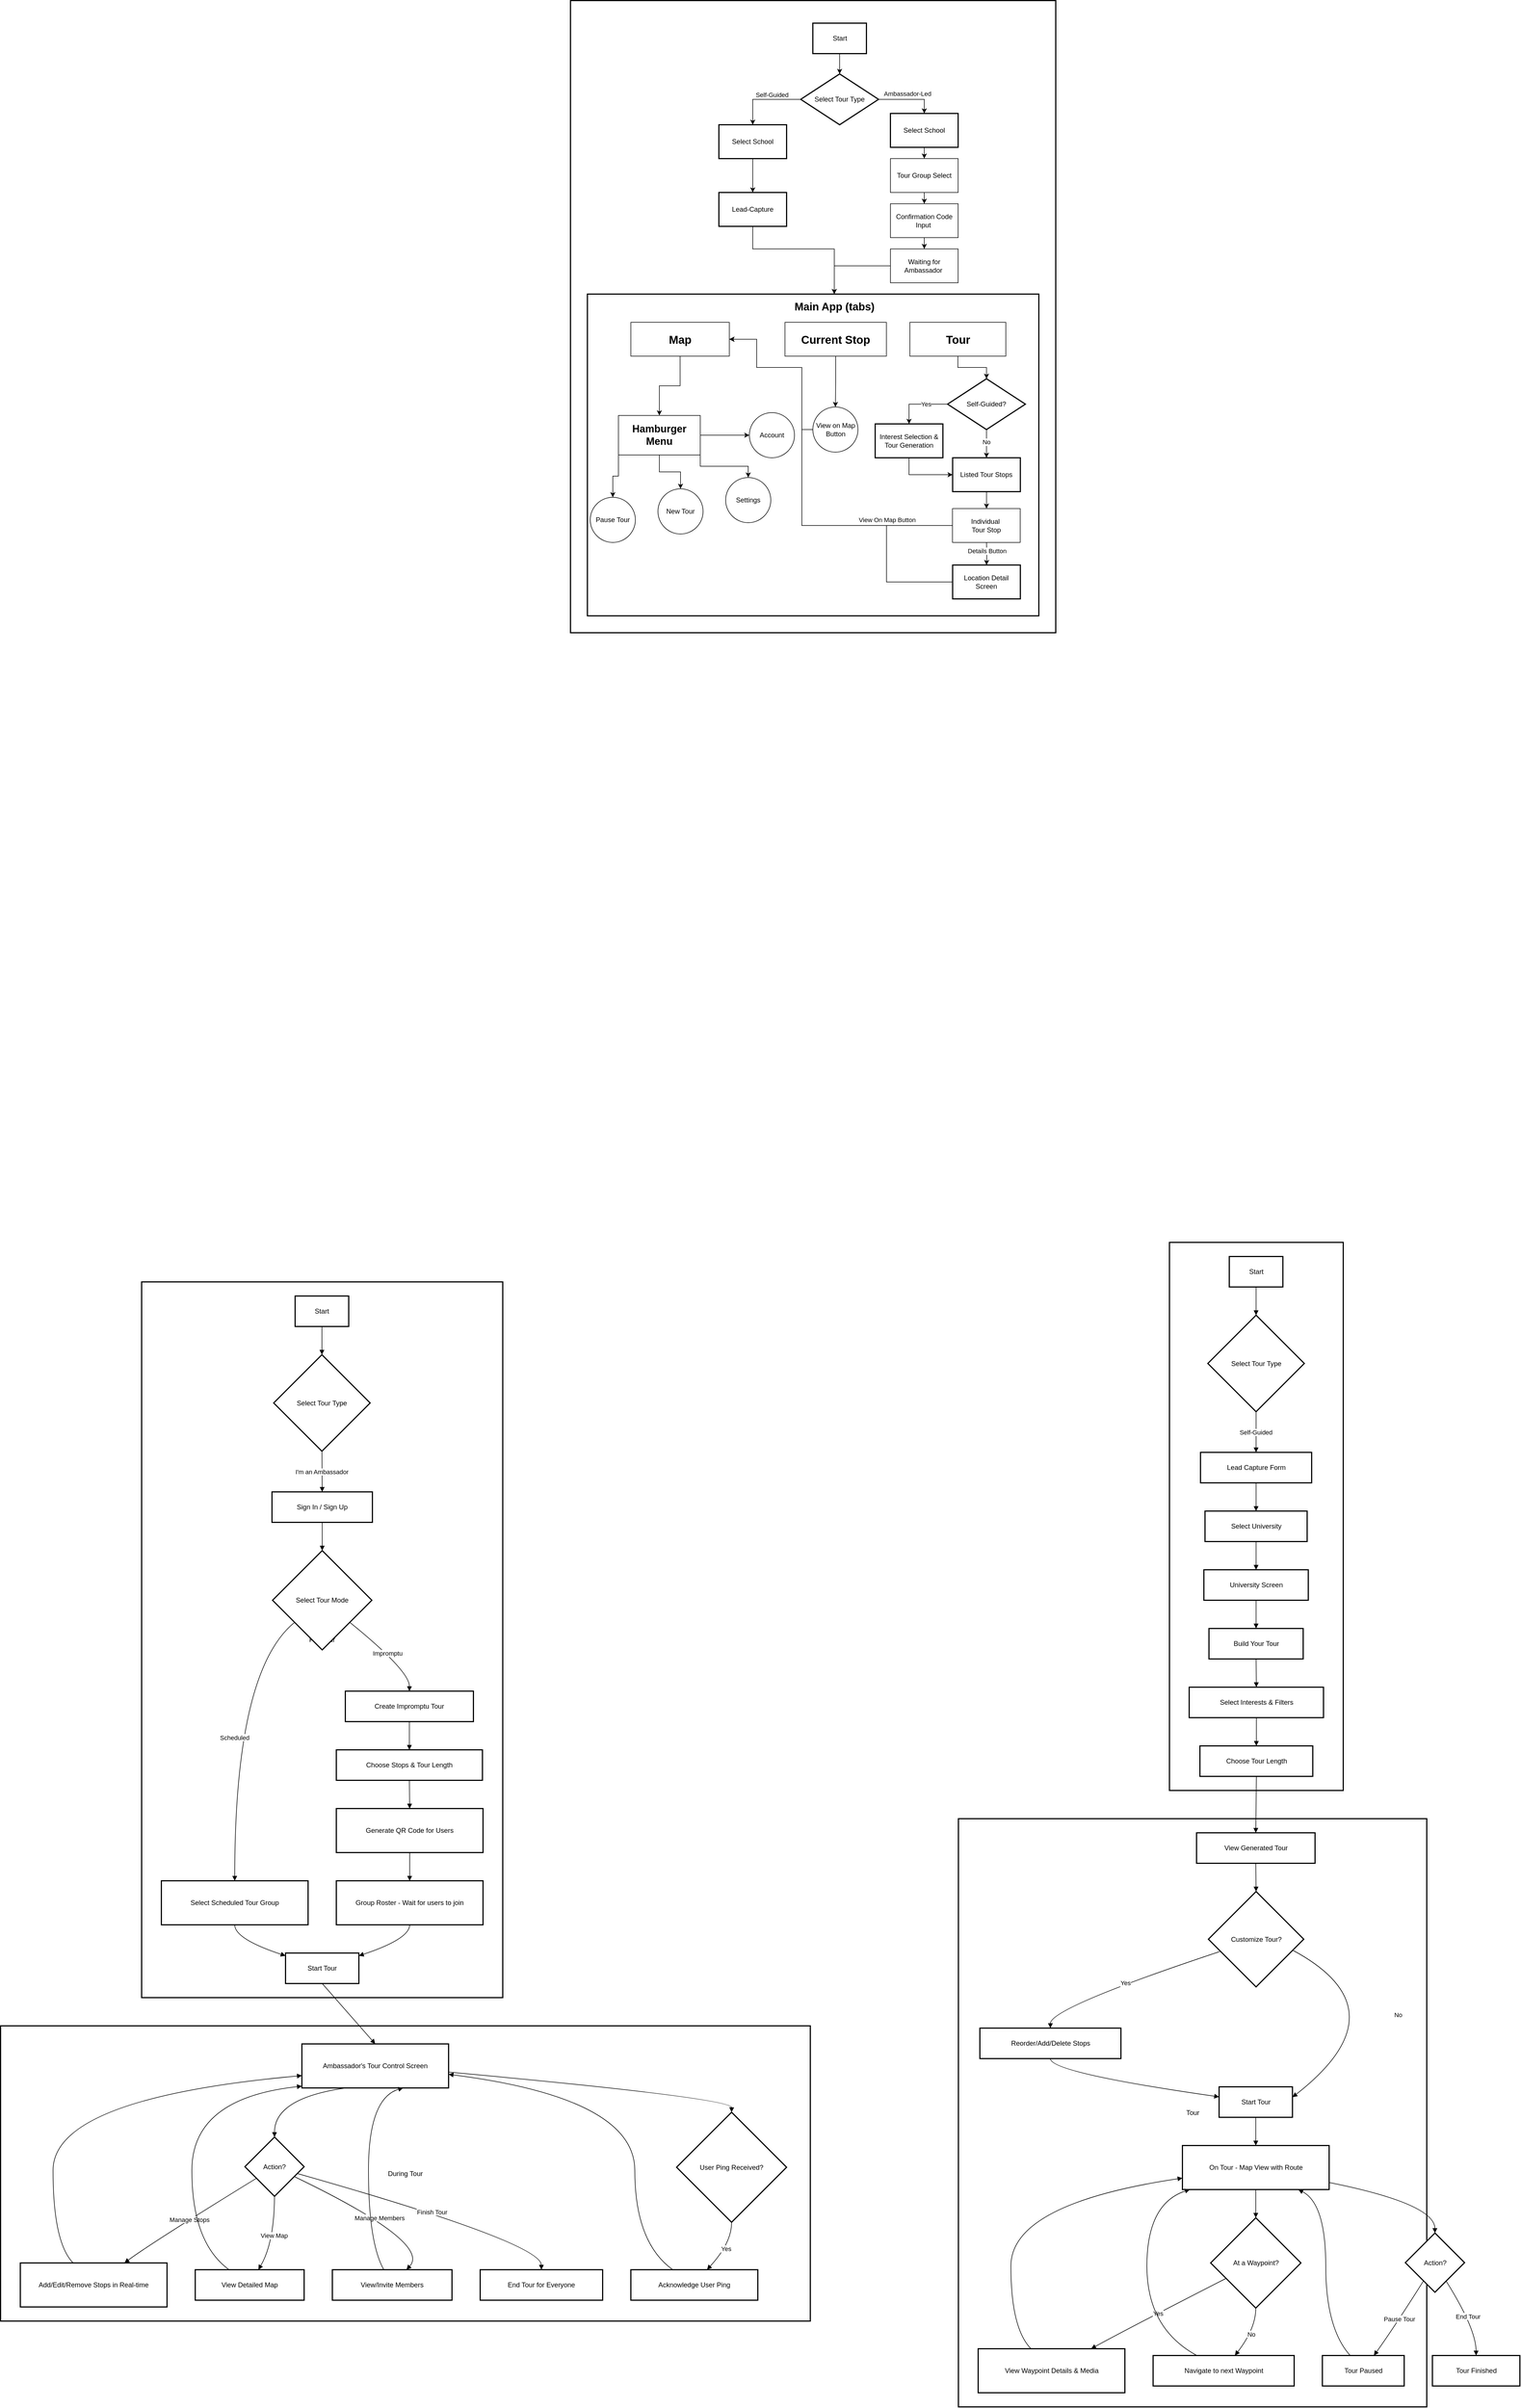 <mxfile version="28.1.2">
  <diagram name="Page-1" id="vpEQLEj9YnRDhis9yvVw">
    <mxGraphModel dx="3621" dy="958" grid="1" gridSize="10" guides="1" tooltips="1" connect="1" arrows="1" fold="1" page="1" pageScale="1" pageWidth="850" pageHeight="1100" math="0" shadow="0">
      <root>
        <mxCell id="0" />
        <mxCell id="1" parent="0" />
        <mxCell id="KLSkpIB5NiqMdhKE8LB_-2" value="Tour" style="whiteSpace=wrap;strokeWidth=2;" parent="1" vertex="1">
          <mxGeometry x="227.5" y="3261" width="830" height="1042" as="geometry" />
        </mxCell>
        <mxCell id="KLSkpIB5NiqMdhKE8LB_-3" value="Pre-Tour" style="whiteSpace=wrap;strokeWidth=2;" parent="1" vertex="1">
          <mxGeometry x="601.5" y="2240" width="308" height="971" as="geometry" />
        </mxCell>
        <mxCell id="KLSkpIB5NiqMdhKE8LB_-4" value="Start" style="whiteSpace=wrap;strokeWidth=2;" parent="1" vertex="1">
          <mxGeometry x="707.5" y="2265" width="95" height="54" as="geometry" />
        </mxCell>
        <mxCell id="KLSkpIB5NiqMdhKE8LB_-5" value="Select Tour Type" style="rhombus;strokeWidth=2;whiteSpace=wrap;" parent="1" vertex="1">
          <mxGeometry x="669.5" y="2369" width="171" height="171" as="geometry" />
        </mxCell>
        <mxCell id="KLSkpIB5NiqMdhKE8LB_-6" value="Lead Capture Form" style="whiteSpace=wrap;strokeWidth=2;" parent="1" vertex="1">
          <mxGeometry x="656.5" y="2612" width="197" height="54" as="geometry" />
        </mxCell>
        <mxCell id="KLSkpIB5NiqMdhKE8LB_-7" value="Select University" style="whiteSpace=wrap;strokeWidth=2;" parent="1" vertex="1">
          <mxGeometry x="664.5" y="2716" width="181" height="54" as="geometry" />
        </mxCell>
        <mxCell id="KLSkpIB5NiqMdhKE8LB_-8" value="University Screen" style="whiteSpace=wrap;strokeWidth=2;" parent="1" vertex="1">
          <mxGeometry x="662.5" y="2820" width="185" height="54" as="geometry" />
        </mxCell>
        <mxCell id="KLSkpIB5NiqMdhKE8LB_-9" value="Build Your Tour" style="whiteSpace=wrap;strokeWidth=2;" parent="1" vertex="1">
          <mxGeometry x="671.5" y="2924" width="167" height="54" as="geometry" />
        </mxCell>
        <mxCell id="KLSkpIB5NiqMdhKE8LB_-10" value="Select Interests &amp; Filters" style="whiteSpace=wrap;strokeWidth=2;" parent="1" vertex="1">
          <mxGeometry x="636.5" y="3028" width="238" height="54" as="geometry" />
        </mxCell>
        <mxCell id="KLSkpIB5NiqMdhKE8LB_-11" value="Choose Tour Length" style="whiteSpace=wrap;strokeWidth=2;" parent="1" vertex="1">
          <mxGeometry x="655.5" y="3132" width="200" height="54" as="geometry" />
        </mxCell>
        <mxCell id="KLSkpIB5NiqMdhKE8LB_-12" value="View Generated Tour" style="whiteSpace=wrap;strokeWidth=2;" parent="1" vertex="1">
          <mxGeometry x="649.5" y="3286" width="210" height="54" as="geometry" />
        </mxCell>
        <mxCell id="KLSkpIB5NiqMdhKE8LB_-13" value="Customize Tour?" style="rhombus;strokeWidth=2;whiteSpace=wrap;" parent="1" vertex="1">
          <mxGeometry x="670.5" y="3390" width="169" height="169" as="geometry" />
        </mxCell>
        <mxCell id="KLSkpIB5NiqMdhKE8LB_-14" value="Reorder/Add/Delete Stops" style="whiteSpace=wrap;strokeWidth=2;" parent="1" vertex="1">
          <mxGeometry x="265.5" y="3632" width="250" height="54" as="geometry" />
        </mxCell>
        <mxCell id="KLSkpIB5NiqMdhKE8LB_-15" value="Start Tour" style="whiteSpace=wrap;strokeWidth=2;" parent="1" vertex="1">
          <mxGeometry x="689.5" y="3736" width="130" height="54" as="geometry" />
        </mxCell>
        <mxCell id="KLSkpIB5NiqMdhKE8LB_-16" value="On Tour - Map View with Route" style="whiteSpace=wrap;strokeWidth=2;" parent="1" vertex="1">
          <mxGeometry x="624.5" y="3840" width="260" height="78" as="geometry" />
        </mxCell>
        <mxCell id="KLSkpIB5NiqMdhKE8LB_-17" value="At a Waypoint?" style="rhombus;strokeWidth=2;whiteSpace=wrap;" parent="1" vertex="1">
          <mxGeometry x="674.5" y="3968" width="160" height="160" as="geometry" />
        </mxCell>
        <mxCell id="KLSkpIB5NiqMdhKE8LB_-18" value="View Waypoint Details &amp; Media" style="whiteSpace=wrap;strokeWidth=2;" parent="1" vertex="1">
          <mxGeometry x="262.5" y="4200" width="260" height="78" as="geometry" />
        </mxCell>
        <mxCell id="KLSkpIB5NiqMdhKE8LB_-19" value="Navigate to next Waypoint" style="whiteSpace=wrap;strokeWidth=2;" parent="1" vertex="1">
          <mxGeometry x="572.5" y="4212" width="250" height="54" as="geometry" />
        </mxCell>
        <mxCell id="KLSkpIB5NiqMdhKE8LB_-20" value="Action?" style="rhombus;strokeWidth=2;whiteSpace=wrap;" parent="1" vertex="1">
          <mxGeometry x="1019.5" y="3995" width="105" height="105" as="geometry" />
        </mxCell>
        <mxCell id="KLSkpIB5NiqMdhKE8LB_-21" value="Tour Paused" style="whiteSpace=wrap;strokeWidth=2;" parent="1" vertex="1">
          <mxGeometry x="872.5" y="4212" width="145" height="54" as="geometry" />
        </mxCell>
        <mxCell id="KLSkpIB5NiqMdhKE8LB_-22" value="Tour Finished" style="whiteSpace=wrap;strokeWidth=2;" parent="1" vertex="1">
          <mxGeometry x="1067.5" y="4212" width="155" height="54" as="geometry" />
        </mxCell>
        <mxCell id="KLSkpIB5NiqMdhKE8LB_-23" value="" style="curved=1;startArrow=none;endArrow=block;exitX=0.5;exitY=1;entryX=0.5;entryY=0;rounded=0;" parent="1" source="KLSkpIB5NiqMdhKE8LB_-4" target="KLSkpIB5NiqMdhKE8LB_-5" edge="1">
          <mxGeometry relative="1" as="geometry">
            <Array as="points" />
          </mxGeometry>
        </mxCell>
        <mxCell id="KLSkpIB5NiqMdhKE8LB_-24" value="Self-Guided" style="curved=1;startArrow=none;endArrow=block;exitX=0.5;exitY=1;entryX=0.5;entryY=0.01;rounded=0;" parent="1" source="KLSkpIB5NiqMdhKE8LB_-5" target="KLSkpIB5NiqMdhKE8LB_-6" edge="1">
          <mxGeometry relative="1" as="geometry">
            <Array as="points" />
          </mxGeometry>
        </mxCell>
        <mxCell id="KLSkpIB5NiqMdhKE8LB_-25" value="" style="curved=1;startArrow=none;endArrow=block;exitX=0.5;exitY=1.01;entryX=0.5;entryY=0.01;rounded=0;" parent="1" source="KLSkpIB5NiqMdhKE8LB_-6" target="KLSkpIB5NiqMdhKE8LB_-7" edge="1">
          <mxGeometry relative="1" as="geometry">
            <Array as="points" />
          </mxGeometry>
        </mxCell>
        <mxCell id="KLSkpIB5NiqMdhKE8LB_-26" value="" style="curved=1;startArrow=none;endArrow=block;exitX=0.5;exitY=1.01;entryX=0.5;entryY=0.01;rounded=0;" parent="1" source="KLSkpIB5NiqMdhKE8LB_-7" target="KLSkpIB5NiqMdhKE8LB_-8" edge="1">
          <mxGeometry relative="1" as="geometry">
            <Array as="points" />
          </mxGeometry>
        </mxCell>
        <mxCell id="KLSkpIB5NiqMdhKE8LB_-27" value="" style="curved=1;startArrow=none;endArrow=block;exitX=0.5;exitY=1.01;entryX=0.5;entryY=0.01;rounded=0;" parent="1" source="KLSkpIB5NiqMdhKE8LB_-8" target="KLSkpIB5NiqMdhKE8LB_-9" edge="1">
          <mxGeometry relative="1" as="geometry">
            <Array as="points" />
          </mxGeometry>
        </mxCell>
        <mxCell id="KLSkpIB5NiqMdhKE8LB_-28" value="" style="curved=1;startArrow=none;endArrow=block;exitX=0.5;exitY=1.01;entryX=0.5;entryY=0.01;rounded=0;" parent="1" source="KLSkpIB5NiqMdhKE8LB_-9" target="KLSkpIB5NiqMdhKE8LB_-10" edge="1">
          <mxGeometry relative="1" as="geometry">
            <Array as="points" />
          </mxGeometry>
        </mxCell>
        <mxCell id="KLSkpIB5NiqMdhKE8LB_-29" value="" style="curved=1;startArrow=none;endArrow=block;exitX=0.5;exitY=1.01;entryX=0.5;entryY=0.01;rounded=0;" parent="1" source="KLSkpIB5NiqMdhKE8LB_-10" target="KLSkpIB5NiqMdhKE8LB_-11" edge="1">
          <mxGeometry relative="1" as="geometry">
            <Array as="points" />
          </mxGeometry>
        </mxCell>
        <mxCell id="KLSkpIB5NiqMdhKE8LB_-30" value="" style="curved=1;startArrow=none;endArrow=block;exitX=0.5;exitY=1.01;entryX=0.5;entryY=0.01;rounded=0;" parent="1" source="KLSkpIB5NiqMdhKE8LB_-11" target="KLSkpIB5NiqMdhKE8LB_-12" edge="1">
          <mxGeometry relative="1" as="geometry">
            <Array as="points" />
          </mxGeometry>
        </mxCell>
        <mxCell id="KLSkpIB5NiqMdhKE8LB_-31" value="" style="curved=1;startArrow=none;endArrow=block;exitX=0.5;exitY=1.01;entryX=0.5;entryY=0;rounded=0;" parent="1" source="KLSkpIB5NiqMdhKE8LB_-12" target="KLSkpIB5NiqMdhKE8LB_-13" edge="1">
          <mxGeometry relative="1" as="geometry">
            <Array as="points" />
          </mxGeometry>
        </mxCell>
        <mxCell id="KLSkpIB5NiqMdhKE8LB_-32" value="Yes" style="curved=1;startArrow=none;endArrow=block;exitX=0;exitY=0.67;entryX=0.5;entryY=0;rounded=0;" parent="1" source="KLSkpIB5NiqMdhKE8LB_-13" target="KLSkpIB5NiqMdhKE8LB_-14" edge="1">
          <mxGeometry relative="1" as="geometry">
            <Array as="points">
              <mxPoint x="390.5" y="3596" />
            </Array>
          </mxGeometry>
        </mxCell>
        <mxCell id="KLSkpIB5NiqMdhKE8LB_-33" value="No" style="curved=1;startArrow=none;endArrow=block;exitX=1;exitY=0.65;entryX=1;entryY=0.34;rounded=0;" parent="1" source="KLSkpIB5NiqMdhKE8LB_-13" target="KLSkpIB5NiqMdhKE8LB_-15" edge="1">
          <mxGeometry relative="1" as="geometry">
            <Array as="points">
              <mxPoint x="1017.5" y="3600" />
            </Array>
          </mxGeometry>
        </mxCell>
        <mxCell id="KLSkpIB5NiqMdhKE8LB_-34" value="" style="curved=1;startArrow=none;endArrow=block;exitX=0.5;exitY=1;entryX=0;entryY=0.33;rounded=0;" parent="1" source="KLSkpIB5NiqMdhKE8LB_-14" target="KLSkpIB5NiqMdhKE8LB_-15" edge="1">
          <mxGeometry relative="1" as="geometry">
            <Array as="points">
              <mxPoint x="390.5" y="3711" />
            </Array>
          </mxGeometry>
        </mxCell>
        <mxCell id="KLSkpIB5NiqMdhKE8LB_-35" value="" style="curved=1;startArrow=none;endArrow=block;exitX=0.5;exitY=1;entryX=0.5;entryY=0;rounded=0;" parent="1" source="KLSkpIB5NiqMdhKE8LB_-15" target="KLSkpIB5NiqMdhKE8LB_-16" edge="1">
          <mxGeometry relative="1" as="geometry">
            <Array as="points" />
          </mxGeometry>
        </mxCell>
        <mxCell id="KLSkpIB5NiqMdhKE8LB_-36" value="" style="curved=1;startArrow=none;endArrow=block;exitX=0.5;exitY=1;entryX=0.5;entryY=0;rounded=0;" parent="1" source="KLSkpIB5NiqMdhKE8LB_-16" target="KLSkpIB5NiqMdhKE8LB_-17" edge="1">
          <mxGeometry relative="1" as="geometry">
            <Array as="points" />
          </mxGeometry>
        </mxCell>
        <mxCell id="KLSkpIB5NiqMdhKE8LB_-37" value="Yes" style="curved=1;startArrow=none;endArrow=block;exitX=0;exitY=0.76;entryX=0.77;entryY=0;rounded=0;" parent="1" source="KLSkpIB5NiqMdhKE8LB_-17" target="KLSkpIB5NiqMdhKE8LB_-18" edge="1">
          <mxGeometry relative="1" as="geometry">
            <Array as="points">
              <mxPoint x="528.5" y="4164" />
            </Array>
          </mxGeometry>
        </mxCell>
        <mxCell id="KLSkpIB5NiqMdhKE8LB_-38" value="" style="curved=1;startArrow=none;endArrow=block;exitX=0.36;exitY=0;entryX=0;entryY=0.74;rounded=0;" parent="1" source="KLSkpIB5NiqMdhKE8LB_-18" target="KLSkpIB5NiqMdhKE8LB_-16" edge="1">
          <mxGeometry relative="1" as="geometry">
            <Array as="points">
              <mxPoint x="320.5" y="4164" />
              <mxPoint x="320.5" y="3943" />
            </Array>
          </mxGeometry>
        </mxCell>
        <mxCell id="KLSkpIB5NiqMdhKE8LB_-39" value="No" style="curved=1;startArrow=none;endArrow=block;exitX=0.5;exitY=1;entryX=0.58;entryY=0;rounded=0;" parent="1" source="KLSkpIB5NiqMdhKE8LB_-17" target="KLSkpIB5NiqMdhKE8LB_-19" edge="1">
          <mxGeometry relative="1" as="geometry">
            <Array as="points">
              <mxPoint x="754.5" y="4164" />
            </Array>
          </mxGeometry>
        </mxCell>
        <mxCell id="KLSkpIB5NiqMdhKE8LB_-40" value="" style="curved=1;startArrow=none;endArrow=block;exitX=0.31;exitY=0;entryX=0.05;entryY=1;rounded=0;" parent="1" source="KLSkpIB5NiqMdhKE8LB_-19" target="KLSkpIB5NiqMdhKE8LB_-16" edge="1">
          <mxGeometry relative="1" as="geometry">
            <Array as="points">
              <mxPoint x="561.5" y="4164" />
              <mxPoint x="561.5" y="3943" />
            </Array>
          </mxGeometry>
        </mxCell>
        <mxCell id="KLSkpIB5NiqMdhKE8LB_-41" value="" style="curved=1;startArrow=none;endArrow=block;exitX=1;exitY=0.84;entryX=0.5;entryY=0;rounded=0;" parent="1" source="KLSkpIB5NiqMdhKE8LB_-16" target="KLSkpIB5NiqMdhKE8LB_-20" edge="1">
          <mxGeometry relative="1" as="geometry">
            <Array as="points">
              <mxPoint x="1071.5" y="3943" />
            </Array>
          </mxGeometry>
        </mxCell>
        <mxCell id="KLSkpIB5NiqMdhKE8LB_-42" value="Pause Tour" style="curved=1;startArrow=none;endArrow=block;exitX=0.18;exitY=1.01;entryX=0.63;entryY=0;rounded=0;" parent="1" source="KLSkpIB5NiqMdhKE8LB_-20" target="KLSkpIB5NiqMdhKE8LB_-21" edge="1">
          <mxGeometry relative="1" as="geometry">
            <Array as="points">
              <mxPoint x="998.5" y="4164" />
            </Array>
          </mxGeometry>
        </mxCell>
        <mxCell id="KLSkpIB5NiqMdhKE8LB_-43" value="" style="curved=1;startArrow=none;endArrow=block;exitX=0.34;exitY=0;entryX=0.79;entryY=1;rounded=0;" parent="1" source="KLSkpIB5NiqMdhKE8LB_-21" target="KLSkpIB5NiqMdhKE8LB_-16" edge="1">
          <mxGeometry relative="1" as="geometry">
            <Array as="points">
              <mxPoint x="878.5" y="4164" />
              <mxPoint x="878.5" y="3943" />
            </Array>
          </mxGeometry>
        </mxCell>
        <mxCell id="KLSkpIB5NiqMdhKE8LB_-44" value="End Tour" style="curved=1;startArrow=none;endArrow=block;exitX=0.81;exitY=1.01;entryX=0.5;entryY=0;rounded=0;" parent="1" source="KLSkpIB5NiqMdhKE8LB_-20" target="KLSkpIB5NiqMdhKE8LB_-22" edge="1">
          <mxGeometry relative="1" as="geometry">
            <Array as="points">
              <mxPoint x="1144.5" y="4164" />
            </Array>
          </mxGeometry>
        </mxCell>
        <mxCell id="KLSkpIB5NiqMdhKE8LB_-48" value="" style="whiteSpace=wrap;strokeWidth=2;movable=0;resizable=0;rotatable=0;deletable=0;editable=0;locked=1;connectable=0;" parent="1" vertex="1">
          <mxGeometry x="-460" y="40" width="860" height="1120" as="geometry" />
        </mxCell>
        <mxCell id="KLSkpIB5NiqMdhKE8LB_-55" value="" style="edgeStyle=orthogonalEdgeStyle;rounded=0;orthogonalLoop=1;jettySize=auto;html=1;entryX=0.5;entryY=0;entryDx=0;entryDy=0;exitX=1;exitY=0.5;exitDx=0;exitDy=0;" parent="1" source="KLSkpIB5NiqMdhKE8LB_-47" target="A9Cf3uyu7j9KXaWJXi1I-14" edge="1">
          <mxGeometry relative="1" as="geometry">
            <mxPoint x="240" y="320" as="targetPoint" />
            <Array as="points">
              <mxPoint x="167" y="215" />
            </Array>
          </mxGeometry>
        </mxCell>
        <mxCell id="KLSkpIB5NiqMdhKE8LB_-56" value="Ambassador-Led" style="edgeLabel;html=1;align=center;verticalAlign=middle;resizable=0;points=[];" parent="KLSkpIB5NiqMdhKE8LB_-55" vertex="1" connectable="0">
          <mxGeometry x="-0.42" y="-2" relative="1" as="geometry">
            <mxPoint x="20" y="-12" as="offset" />
          </mxGeometry>
        </mxCell>
        <mxCell id="KLSkpIB5NiqMdhKE8LB_-58" value="During Tour" style="whiteSpace=wrap;strokeWidth=2;" parent="1" vertex="1">
          <mxGeometry x="-1470" y="3628" width="1435" height="523" as="geometry" />
        </mxCell>
        <mxCell id="KLSkpIB5NiqMdhKE8LB_-59" value="Pre-Tour" style="whiteSpace=wrap;strokeWidth=2;" parent="1" vertex="1">
          <mxGeometry x="-1220" y="2310" width="640" height="1268" as="geometry" />
        </mxCell>
        <mxCell id="KLSkpIB5NiqMdhKE8LB_-60" value="Start" style="whiteSpace=wrap;strokeWidth=2;" parent="1" vertex="1">
          <mxGeometry x="-948" y="2335" width="95" height="54" as="geometry" />
        </mxCell>
        <mxCell id="KLSkpIB5NiqMdhKE8LB_-61" value="Select Tour Type" style="rhombus;strokeWidth=2;whiteSpace=wrap;" parent="1" vertex="1">
          <mxGeometry x="-986" y="2439" width="171" height="171" as="geometry" />
        </mxCell>
        <mxCell id="KLSkpIB5NiqMdhKE8LB_-62" value="Sign In / Sign Up" style="whiteSpace=wrap;strokeWidth=2;" parent="1" vertex="1">
          <mxGeometry x="-989" y="2682" width="178" height="54" as="geometry" />
        </mxCell>
        <mxCell id="KLSkpIB5NiqMdhKE8LB_-63" value="Select Tour Mode" style="rhombus;strokeWidth=2;whiteSpace=wrap;" parent="1" vertex="1">
          <mxGeometry x="-988" y="2786" width="176" height="176" as="geometry" />
        </mxCell>
        <mxCell id="KLSkpIB5NiqMdhKE8LB_-64" value="Select Scheduled Tour Group" style="whiteSpace=wrap;strokeWidth=2;" parent="1" vertex="1">
          <mxGeometry x="-1185" y="3371" width="260" height="78" as="geometry" />
        </mxCell>
        <mxCell id="KLSkpIB5NiqMdhKE8LB_-65" value="Create Impromptu Tour" style="whiteSpace=wrap;strokeWidth=2;" parent="1" vertex="1">
          <mxGeometry x="-859" y="3035" width="227" height="54" as="geometry" />
        </mxCell>
        <mxCell id="KLSkpIB5NiqMdhKE8LB_-66" value="Choose Stops &amp; Tour Length" style="whiteSpace=wrap;strokeWidth=2;" parent="1" vertex="1">
          <mxGeometry x="-875" y="3139" width="259" height="54" as="geometry" />
        </mxCell>
        <mxCell id="KLSkpIB5NiqMdhKE8LB_-67" value="Generate QR Code for Users" style="whiteSpace=wrap;strokeWidth=2;" parent="1" vertex="1">
          <mxGeometry x="-875" y="3243" width="260" height="78" as="geometry" />
        </mxCell>
        <mxCell id="KLSkpIB5NiqMdhKE8LB_-68" value="Group Roster - Wait for users to join" style="whiteSpace=wrap;strokeWidth=2;" parent="1" vertex="1">
          <mxGeometry x="-875" y="3371" width="260" height="78" as="geometry" />
        </mxCell>
        <mxCell id="KLSkpIB5NiqMdhKE8LB_-69" value="Start Tour" style="whiteSpace=wrap;strokeWidth=2;" parent="1" vertex="1">
          <mxGeometry x="-965" y="3499" width="130" height="54" as="geometry" />
        </mxCell>
        <mxCell id="KLSkpIB5NiqMdhKE8LB_-70" value="Ambassador&#39;s Tour Control Screen" style="whiteSpace=wrap;strokeWidth=2;" parent="1" vertex="1">
          <mxGeometry x="-936" y="3660" width="260" height="78" as="geometry" />
        </mxCell>
        <mxCell id="KLSkpIB5NiqMdhKE8LB_-71" value="Action?" style="rhombus;strokeWidth=2;whiteSpace=wrap;" parent="1" vertex="1">
          <mxGeometry x="-1037" y="3825" width="105" height="105" as="geometry" />
        </mxCell>
        <mxCell id="KLSkpIB5NiqMdhKE8LB_-72" value="Add/Edit/Remove Stops in Real-time" style="whiteSpace=wrap;strokeWidth=2;" parent="1" vertex="1">
          <mxGeometry x="-1435" y="4048" width="260" height="78" as="geometry" />
        </mxCell>
        <mxCell id="KLSkpIB5NiqMdhKE8LB_-73" value="View Detailed Map" style="whiteSpace=wrap;strokeWidth=2;" parent="1" vertex="1">
          <mxGeometry x="-1125" y="4060" width="193" height="54" as="geometry" />
        </mxCell>
        <mxCell id="KLSkpIB5NiqMdhKE8LB_-74" value="View/Invite Members" style="whiteSpace=wrap;strokeWidth=2;" parent="1" vertex="1">
          <mxGeometry x="-882" y="4060" width="212" height="54" as="geometry" />
        </mxCell>
        <mxCell id="KLSkpIB5NiqMdhKE8LB_-75" value="End Tour for Everyone" style="whiteSpace=wrap;strokeWidth=2;" parent="1" vertex="1">
          <mxGeometry x="-620" y="4060" width="217" height="54" as="geometry" />
        </mxCell>
        <mxCell id="KLSkpIB5NiqMdhKE8LB_-76" value="User Ping Received?" style="rhombus;strokeWidth=2;whiteSpace=wrap;" parent="1" vertex="1">
          <mxGeometry x="-272" y="3781" width="195" height="195" as="geometry" />
        </mxCell>
        <mxCell id="KLSkpIB5NiqMdhKE8LB_-77" value="Acknowledge User Ping" style="whiteSpace=wrap;strokeWidth=2;" parent="1" vertex="1">
          <mxGeometry x="-353" y="4060" width="225" height="54" as="geometry" />
        </mxCell>
        <mxCell id="KLSkpIB5NiqMdhKE8LB_-78" value="" style="curved=1;startArrow=none;endArrow=block;exitX=0.5;exitY=1;entryX=0.5;entryY=0;rounded=0;" parent="1" source="KLSkpIB5NiqMdhKE8LB_-60" target="KLSkpIB5NiqMdhKE8LB_-61" edge="1">
          <mxGeometry relative="1" as="geometry">
            <Array as="points" />
          </mxGeometry>
        </mxCell>
        <mxCell id="KLSkpIB5NiqMdhKE8LB_-79" value="I&#39;m an Ambassador" style="curved=1;startArrow=none;endArrow=block;exitX=0.5;exitY=1;entryX=0.5;entryY=0.01;rounded=0;" parent="1" source="KLSkpIB5NiqMdhKE8LB_-61" target="KLSkpIB5NiqMdhKE8LB_-62" edge="1">
          <mxGeometry relative="1" as="geometry">
            <Array as="points" />
          </mxGeometry>
        </mxCell>
        <mxCell id="KLSkpIB5NiqMdhKE8LB_-80" value="" style="curved=1;startArrow=none;endArrow=block;exitX=0.5;exitY=1.01;entryX=0.5;entryY=0;rounded=0;" parent="1" source="KLSkpIB5NiqMdhKE8LB_-62" target="KLSkpIB5NiqMdhKE8LB_-63" edge="1">
          <mxGeometry relative="1" as="geometry">
            <Array as="points" />
          </mxGeometry>
        </mxCell>
        <mxCell id="KLSkpIB5NiqMdhKE8LB_-81" value="Scheduled" style="curved=1;startArrow=none;endArrow=block;exitX=0;exitY=0.9;entryX=0.5;entryY=0;rounded=0;" parent="1" source="KLSkpIB5NiqMdhKE8LB_-63" target="KLSkpIB5NiqMdhKE8LB_-64" edge="1">
          <mxGeometry relative="1" as="geometry">
            <Array as="points">
              <mxPoint x="-1055" y="2999" />
            </Array>
          </mxGeometry>
        </mxCell>
        <mxCell id="KLSkpIB5NiqMdhKE8LB_-82" value="Impromptu" style="curved=1;startArrow=none;endArrow=block;exitX=1;exitY=0.9;entryX=0.5;entryY=0;rounded=0;" parent="1" source="KLSkpIB5NiqMdhKE8LB_-63" target="KLSkpIB5NiqMdhKE8LB_-65" edge="1">
          <mxGeometry relative="1" as="geometry">
            <Array as="points">
              <mxPoint x="-745" y="2999" />
            </Array>
          </mxGeometry>
        </mxCell>
        <mxCell id="KLSkpIB5NiqMdhKE8LB_-83" value="" style="curved=1;startArrow=none;endArrow=block;exitX=0.5;exitY=1;entryX=0.5;entryY=0;rounded=0;" parent="1" source="KLSkpIB5NiqMdhKE8LB_-65" target="KLSkpIB5NiqMdhKE8LB_-66" edge="1">
          <mxGeometry relative="1" as="geometry">
            <Array as="points" />
          </mxGeometry>
        </mxCell>
        <mxCell id="KLSkpIB5NiqMdhKE8LB_-84" value="" style="curved=1;startArrow=none;endArrow=block;exitX=0.5;exitY=1;entryX=0.5;entryY=0;rounded=0;" parent="1" source="KLSkpIB5NiqMdhKE8LB_-66" target="KLSkpIB5NiqMdhKE8LB_-67" edge="1">
          <mxGeometry relative="1" as="geometry">
            <Array as="points" />
          </mxGeometry>
        </mxCell>
        <mxCell id="KLSkpIB5NiqMdhKE8LB_-85" value="" style="curved=1;startArrow=none;endArrow=block;exitX=0.5;exitY=1;entryX=0.5;entryY=0;rounded=0;" parent="1" source="KLSkpIB5NiqMdhKE8LB_-67" target="KLSkpIB5NiqMdhKE8LB_-68" edge="1">
          <mxGeometry relative="1" as="geometry">
            <Array as="points" />
          </mxGeometry>
        </mxCell>
        <mxCell id="KLSkpIB5NiqMdhKE8LB_-86" value="" style="curved=1;startArrow=none;endArrow=block;exitX=0.5;exitY=1;entryX=1;entryY=0.09;rounded=0;" parent="1" source="KLSkpIB5NiqMdhKE8LB_-68" target="KLSkpIB5NiqMdhKE8LB_-69" edge="1">
          <mxGeometry relative="1" as="geometry">
            <Array as="points">
              <mxPoint x="-745" y="3474" />
            </Array>
          </mxGeometry>
        </mxCell>
        <mxCell id="KLSkpIB5NiqMdhKE8LB_-87" value="" style="curved=1;startArrow=none;endArrow=block;exitX=0.5;exitY=1;entryX=0;entryY=0.09;rounded=0;" parent="1" source="KLSkpIB5NiqMdhKE8LB_-64" target="KLSkpIB5NiqMdhKE8LB_-69" edge="1">
          <mxGeometry relative="1" as="geometry">
            <Array as="points">
              <mxPoint x="-1055" y="3474" />
            </Array>
          </mxGeometry>
        </mxCell>
        <mxCell id="KLSkpIB5NiqMdhKE8LB_-88" value="" style="curved=1;startArrow=none;endArrow=block;exitX=0.5;exitY=1;entryX=0.5;entryY=0;rounded=0;" parent="1" source="KLSkpIB5NiqMdhKE8LB_-69" target="KLSkpIB5NiqMdhKE8LB_-70" edge="1">
          <mxGeometry relative="1" as="geometry">
            <Array as="points" />
          </mxGeometry>
        </mxCell>
        <mxCell id="KLSkpIB5NiqMdhKE8LB_-89" value="" style="curved=1;startArrow=none;endArrow=block;exitX=0.3;exitY=1;entryX=0.5;entryY=0;rounded=0;" parent="1" source="KLSkpIB5NiqMdhKE8LB_-70" target="KLSkpIB5NiqMdhKE8LB_-71" edge="1">
          <mxGeometry relative="1" as="geometry">
            <Array as="points">
              <mxPoint x="-985" y="3756" />
            </Array>
          </mxGeometry>
        </mxCell>
        <mxCell id="KLSkpIB5NiqMdhKE8LB_-90" value="Manage Stops" style="curved=1;startArrow=none;endArrow=block;exitX=0;exitY=0.82;entryX=0.71;entryY=0;rounded=0;" parent="1" source="KLSkpIB5NiqMdhKE8LB_-71" target="KLSkpIB5NiqMdhKE8LB_-72" edge="1">
          <mxGeometry relative="1" as="geometry">
            <Array as="points">
              <mxPoint x="-1202" y="4012" />
            </Array>
          </mxGeometry>
        </mxCell>
        <mxCell id="KLSkpIB5NiqMdhKE8LB_-91" value="" style="curved=1;startArrow=none;endArrow=block;exitX=0.36;exitY=0;entryX=0;entryY=0.72;rounded=0;" parent="1" source="KLSkpIB5NiqMdhKE8LB_-72" target="KLSkpIB5NiqMdhKE8LB_-70" edge="1">
          <mxGeometry relative="1" as="geometry">
            <Array as="points">
              <mxPoint x="-1377" y="4012" />
              <mxPoint x="-1377" y="3756" />
            </Array>
          </mxGeometry>
        </mxCell>
        <mxCell id="KLSkpIB5NiqMdhKE8LB_-92" value="View Map" style="curved=1;startArrow=none;endArrow=block;exitX=0.5;exitY=1.01;entryX=0.58;entryY=0;rounded=0;" parent="1" source="KLSkpIB5NiqMdhKE8LB_-71" target="KLSkpIB5NiqMdhKE8LB_-73" edge="1">
          <mxGeometry relative="1" as="geometry">
            <Array as="points">
              <mxPoint x="-985" y="4012" />
            </Array>
          </mxGeometry>
        </mxCell>
        <mxCell id="KLSkpIB5NiqMdhKE8LB_-93" value="" style="curved=1;startArrow=none;endArrow=block;exitX=0.31;exitY=0;entryX=0;entryY=0.96;rounded=0;" parent="1" source="KLSkpIB5NiqMdhKE8LB_-73" target="KLSkpIB5NiqMdhKE8LB_-70" edge="1">
          <mxGeometry relative="1" as="geometry">
            <Array as="points">
              <mxPoint x="-1131" y="4012" />
              <mxPoint x="-1131" y="3756" />
            </Array>
          </mxGeometry>
        </mxCell>
        <mxCell id="KLSkpIB5NiqMdhKE8LB_-94" value="Manage Members" style="curved=1;startArrow=none;endArrow=block;exitX=1;exitY=0.75;entryX=0.62;entryY=0;rounded=0;" parent="1" source="KLSkpIB5NiqMdhKE8LB_-71" target="KLSkpIB5NiqMdhKE8LB_-74" edge="1">
          <mxGeometry relative="1" as="geometry">
            <Array as="points">
              <mxPoint x="-706" y="4012" />
            </Array>
          </mxGeometry>
        </mxCell>
        <mxCell id="KLSkpIB5NiqMdhKE8LB_-95" value="" style="curved=1;startArrow=none;endArrow=block;exitX=0.43;exitY=0;entryX=0.69;entryY=1;rounded=0;" parent="1" source="KLSkpIB5NiqMdhKE8LB_-74" target="KLSkpIB5NiqMdhKE8LB_-70" edge="1">
          <mxGeometry relative="1" as="geometry">
            <Array as="points">
              <mxPoint x="-818" y="4012" />
              <mxPoint x="-818" y="3756" />
            </Array>
          </mxGeometry>
        </mxCell>
        <mxCell id="KLSkpIB5NiqMdhKE8LB_-96" value="Finish Tour" style="curved=1;startArrow=none;endArrow=block;exitX=1;exitY=0.65;entryX=0.5;entryY=0;rounded=0;" parent="1" source="KLSkpIB5NiqMdhKE8LB_-71" target="KLSkpIB5NiqMdhKE8LB_-75" edge="1">
          <mxGeometry relative="1" as="geometry">
            <Array as="points">
              <mxPoint x="-512" y="4012" />
            </Array>
          </mxGeometry>
        </mxCell>
        <mxCell id="KLSkpIB5NiqMdhKE8LB_-97" value="" style="curved=1;startArrow=none;endArrow=block;exitX=1;exitY=0.64;entryX=0.5;entryY=0;rounded=0;" parent="1" source="KLSkpIB5NiqMdhKE8LB_-70" target="KLSkpIB5NiqMdhKE8LB_-76" edge="1">
          <mxGeometry relative="1" as="geometry">
            <Array as="points">
              <mxPoint x="-174" y="3756" />
            </Array>
          </mxGeometry>
        </mxCell>
        <mxCell id="KLSkpIB5NiqMdhKE8LB_-98" value="Yes" style="curved=1;startArrow=none;endArrow=block;exitX=0.5;exitY=1;entryX=0.6;entryY=0;rounded=0;" parent="1" source="KLSkpIB5NiqMdhKE8LB_-76" target="KLSkpIB5NiqMdhKE8LB_-77" edge="1">
          <mxGeometry relative="1" as="geometry">
            <Array as="points">
              <mxPoint x="-174" y="4012" />
            </Array>
          </mxGeometry>
        </mxCell>
        <mxCell id="A9Cf3uyu7j9KXaWJXi1I-3" value="" style="whiteSpace=wrap;strokeWidth=2;fillColor=light-dark(#FFFFFF,#171717);movable=0;resizable=0;rotatable=0;deletable=0;editable=0;locked=1;connectable=0;" parent="1" vertex="1">
          <mxGeometry x="-430" y="560" width="800" height="570" as="geometry" />
        </mxCell>
        <mxCell id="KLSkpIB5NiqMdhKE8LB_-99" value="" style="curved=1;startArrow=none;endArrow=block;exitX=0.33;exitY=0;entryX=1;entryY=0.69;rounded=0;" parent="1" source="KLSkpIB5NiqMdhKE8LB_-77" target="KLSkpIB5NiqMdhKE8LB_-70" edge="1">
          <mxGeometry relative="1" as="geometry">
            <Array as="points">
              <mxPoint x="-346" y="4012" />
              <mxPoint x="-346" y="3756" />
            </Array>
          </mxGeometry>
        </mxCell>
        <mxCell id="KLSkpIB5NiqMdhKE8LB_-57" value="" style="edgeStyle=orthogonalEdgeStyle;rounded=0;orthogonalLoop=1;jettySize=auto;html=1;" parent="1" source="KLSkpIB5NiqMdhKE8LB_-45" target="KLSkpIB5NiqMdhKE8LB_-47" edge="1">
          <mxGeometry relative="1" as="geometry" />
        </mxCell>
        <mxCell id="KLSkpIB5NiqMdhKE8LB_-45" value="Start" style="whiteSpace=wrap;strokeWidth=2;" parent="1" vertex="1">
          <mxGeometry x="-30.5" y="80" width="95" height="54" as="geometry" />
        </mxCell>
        <mxCell id="A9Cf3uyu7j9KXaWJXi1I-15" value="" style="edgeStyle=orthogonalEdgeStyle;rounded=0;orthogonalLoop=1;jettySize=auto;html=1;entryX=0.5;entryY=0;entryDx=0;entryDy=0;" parent="1" source="KLSkpIB5NiqMdhKE8LB_-47" target="mhDB4q40Fx6WrrW-A1JP-1" edge="1">
          <mxGeometry relative="1" as="geometry" />
        </mxCell>
        <mxCell id="A9Cf3uyu7j9KXaWJXi1I-17" value="Self-Guided" style="edgeLabel;html=1;align=center;verticalAlign=middle;resizable=0;points=[];" parent="A9Cf3uyu7j9KXaWJXi1I-15" vertex="1" connectable="0">
          <mxGeometry x="-0.208" y="-1" relative="1" as="geometry">
            <mxPoint y="-7" as="offset" />
          </mxGeometry>
        </mxCell>
        <mxCell id="KLSkpIB5NiqMdhKE8LB_-47" value="Select Tour Type" style="rhombus;strokeWidth=2;whiteSpace=wrap;" parent="1" vertex="1">
          <mxGeometry x="-52" y="170" width="138" height="90" as="geometry" />
        </mxCell>
        <mxCell id="mhDB4q40Fx6WrrW-A1JP-5" value="" style="edgeStyle=orthogonalEdgeStyle;rounded=0;orthogonalLoop=1;jettySize=auto;html=1;" parent="1" source="mhDB4q40Fx6WrrW-A1JP-1" target="mhDB4q40Fx6WrrW-A1JP-4" edge="1">
          <mxGeometry relative="1" as="geometry" />
        </mxCell>
        <mxCell id="mhDB4q40Fx6WrrW-A1JP-1" value="Select School" style="whiteSpace=wrap;html=1;strokeWidth=2;" parent="1" vertex="1">
          <mxGeometry x="-197" y="260" width="120" height="60" as="geometry" />
        </mxCell>
        <mxCell id="9pL7hbLncDDOBfVm05tW-4" style="edgeStyle=orthogonalEdgeStyle;rounded=0;orthogonalLoop=1;jettySize=auto;html=1;exitX=0.5;exitY=1;exitDx=0;exitDy=0;entryX=0.5;entryY=0;entryDx=0;entryDy=0;" edge="1" parent="1" source="mhDB4q40Fx6WrrW-A1JP-4" target="A9Cf3uyu7j9KXaWJXi1I-4">
          <mxGeometry relative="1" as="geometry">
            <mxPoint x="10" y="550" as="targetPoint" />
            <Array as="points">
              <mxPoint x="-137" y="480" />
              <mxPoint x="8" y="480" />
            </Array>
          </mxGeometry>
        </mxCell>
        <mxCell id="mhDB4q40Fx6WrrW-A1JP-4" value="Lead-Capture" style="whiteSpace=wrap;html=1;strokeWidth=2;" parent="1" vertex="1">
          <mxGeometry x="-197" y="380" width="120" height="60" as="geometry" />
        </mxCell>
        <mxCell id="A9Cf3uyu7j9KXaWJXi1I-4" value="Main App (tabs)" style="text;html=1;align=center;verticalAlign=middle;whiteSpace=wrap;rounded=0;fontSize=19;fontStyle=1" parent="1" vertex="1">
          <mxGeometry x="-91.5" y="560" width="198" height="46" as="geometry" />
        </mxCell>
        <mxCell id="A9Cf3uyu7j9KXaWJXi1I-9" value="" style="edgeStyle=orthogonalEdgeStyle;rounded=0;orthogonalLoop=1;jettySize=auto;html=1;" parent="1" source="A9Cf3uyu7j9KXaWJXi1I-6" target="A9Cf3uyu7j9KXaWJXi1I-8" edge="1">
          <mxGeometry relative="1" as="geometry" />
        </mxCell>
        <mxCell id="A9Cf3uyu7j9KXaWJXi1I-6" value="Tour Group Select" style="rounded=0;whiteSpace=wrap;html=1;" parent="1" vertex="1">
          <mxGeometry x="107" y="320" width="120" height="60" as="geometry" />
        </mxCell>
        <mxCell id="A9Cf3uyu7j9KXaWJXi1I-13" value="" style="edgeStyle=orthogonalEdgeStyle;rounded=0;orthogonalLoop=1;jettySize=auto;html=1;" parent="1" source="A9Cf3uyu7j9KXaWJXi1I-8" target="A9Cf3uyu7j9KXaWJXi1I-12" edge="1">
          <mxGeometry relative="1" as="geometry" />
        </mxCell>
        <mxCell id="A9Cf3uyu7j9KXaWJXi1I-8" value="Confirmation Code Input&amp;nbsp;" style="whiteSpace=wrap;html=1;rounded=0;" parent="1" vertex="1">
          <mxGeometry x="107" y="400" width="120" height="60" as="geometry" />
        </mxCell>
        <mxCell id="9pL7hbLncDDOBfVm05tW-3" style="edgeStyle=orthogonalEdgeStyle;rounded=0;orthogonalLoop=1;jettySize=auto;html=1;exitX=0;exitY=0.5;exitDx=0;exitDy=0;entryX=0.5;entryY=0;entryDx=0;entryDy=0;" edge="1" parent="1" source="A9Cf3uyu7j9KXaWJXi1I-12" target="A9Cf3uyu7j9KXaWJXi1I-4">
          <mxGeometry relative="1" as="geometry">
            <mxPoint x="10" y="550" as="targetPoint" />
          </mxGeometry>
        </mxCell>
        <mxCell id="A9Cf3uyu7j9KXaWJXi1I-12" value="Waiting for Ambassador&amp;nbsp;" style="whiteSpace=wrap;html=1;rounded=0;" parent="1" vertex="1">
          <mxGeometry x="107" y="480" width="120" height="60" as="geometry" />
        </mxCell>
        <mxCell id="A9Cf3uyu7j9KXaWJXi1I-18" value="" style="edgeStyle=orthogonalEdgeStyle;rounded=0;orthogonalLoop=1;jettySize=auto;html=1;" parent="1" source="A9Cf3uyu7j9KXaWJXi1I-14" edge="1">
          <mxGeometry relative="1" as="geometry">
            <mxPoint x="167" y="320" as="targetPoint" />
          </mxGeometry>
        </mxCell>
        <mxCell id="A9Cf3uyu7j9KXaWJXi1I-14" value="Select School" style="whiteSpace=wrap;html=1;strokeWidth=2;" parent="1" vertex="1">
          <mxGeometry x="107" y="240" width="120" height="60" as="geometry" />
        </mxCell>
        <mxCell id="A9Cf3uyu7j9KXaWJXi1I-39" style="edgeStyle=orthogonalEdgeStyle;rounded=0;orthogonalLoop=1;jettySize=auto;html=1;exitX=0.5;exitY=1;exitDx=0;exitDy=0;entryX=0.5;entryY=0;entryDx=0;entryDy=0;" parent="1" source="A9Cf3uyu7j9KXaWJXi1I-29" target="A9Cf3uyu7j9KXaWJXi1I-38" edge="1">
          <mxGeometry relative="1" as="geometry">
            <Array as="points">
              <mxPoint x="227" y="690" />
              <mxPoint x="277" y="690" />
            </Array>
          </mxGeometry>
        </mxCell>
        <mxCell id="A9Cf3uyu7j9KXaWJXi1I-29" value="&lt;b&gt;&lt;font style=&quot;font-size: 20px;&quot;&gt;Tour&lt;/font&gt;&lt;/b&gt;" style="rounded=0;whiteSpace=wrap;html=1;" parent="1" vertex="1">
          <mxGeometry x="141.5" y="610" width="170" height="60" as="geometry" />
        </mxCell>
        <mxCell id="Db9vt99qRfjrQEvBni0x-11" value="" style="edgeStyle=orthogonalEdgeStyle;rounded=0;orthogonalLoop=1;jettySize=auto;html=1;" parent="1" source="A9Cf3uyu7j9KXaWJXi1I-30" target="Db9vt99qRfjrQEvBni0x-10" edge="1">
          <mxGeometry relative="1" as="geometry" />
        </mxCell>
        <mxCell id="A9Cf3uyu7j9KXaWJXi1I-30" value="&lt;h1&gt;&lt;b&gt;&lt;font style=&quot;font-size: 20px;&quot;&gt;Current Stop&lt;/font&gt;&lt;/b&gt;&lt;/h1&gt;" style="rounded=0;whiteSpace=wrap;html=1;" parent="1" vertex="1">
          <mxGeometry x="-79.88" y="610" width="179.75" height="60" as="geometry" />
        </mxCell>
        <mxCell id="9pL7hbLncDDOBfVm05tW-1" style="edgeStyle=orthogonalEdgeStyle;rounded=0;orthogonalLoop=1;jettySize=auto;html=1;exitX=0.5;exitY=1;exitDx=0;exitDy=0;entryX=0.5;entryY=0;entryDx=0;entryDy=0;" edge="1" parent="1" source="A9Cf3uyu7j9KXaWJXi1I-31" target="A9Cf3uyu7j9KXaWJXi1I-32">
          <mxGeometry relative="1" as="geometry" />
        </mxCell>
        <mxCell id="A9Cf3uyu7j9KXaWJXi1I-31" value="&lt;b&gt;&lt;font style=&quot;font-size: 20px;&quot;&gt;Map&lt;/font&gt;&lt;/b&gt;" style="rounded=0;whiteSpace=wrap;html=1;" parent="1" vertex="1">
          <mxGeometry x="-353" y="610" width="174.5" height="60" as="geometry" />
        </mxCell>
        <mxCell id="Db9vt99qRfjrQEvBni0x-2" value="" style="edgeStyle=orthogonalEdgeStyle;rounded=0;orthogonalLoop=1;jettySize=auto;html=1;" parent="1" source="A9Cf3uyu7j9KXaWJXi1I-32" target="Db9vt99qRfjrQEvBni0x-1" edge="1">
          <mxGeometry relative="1" as="geometry" />
        </mxCell>
        <mxCell id="Db9vt99qRfjrQEvBni0x-4" value="" style="edgeStyle=orthogonalEdgeStyle;rounded=0;orthogonalLoop=1;jettySize=auto;html=1;exitX=0;exitY=1;exitDx=0;exitDy=0;" parent="1" source="A9Cf3uyu7j9KXaWJXi1I-32" target="Db9vt99qRfjrQEvBni0x-3" edge="1">
          <mxGeometry relative="1" as="geometry" />
        </mxCell>
        <mxCell id="Db9vt99qRfjrQEvBni0x-7" value="" style="edgeStyle=orthogonalEdgeStyle;rounded=0;orthogonalLoop=1;jettySize=auto;html=1;" parent="1" source="A9Cf3uyu7j9KXaWJXi1I-32" target="Db9vt99qRfjrQEvBni0x-6" edge="1">
          <mxGeometry relative="1" as="geometry" />
        </mxCell>
        <mxCell id="Db9vt99qRfjrQEvBni0x-9" style="edgeStyle=orthogonalEdgeStyle;rounded=0;orthogonalLoop=1;jettySize=auto;html=1;exitX=1;exitY=1;exitDx=0;exitDy=0;" parent="1" source="A9Cf3uyu7j9KXaWJXi1I-32" target="Db9vt99qRfjrQEvBni0x-8" edge="1">
          <mxGeometry relative="1" as="geometry" />
        </mxCell>
        <mxCell id="A9Cf3uyu7j9KXaWJXi1I-32" value="&lt;h2&gt;Hamburger Menu&lt;/h2&gt;" style="rounded=0;whiteSpace=wrap;html=1;" parent="1" vertex="1">
          <mxGeometry x="-375" y="775" width="145" height="70" as="geometry" />
        </mxCell>
        <mxCell id="A9Cf3uyu7j9KXaWJXi1I-42" value="" style="edgeStyle=orthogonalEdgeStyle;rounded=0;orthogonalLoop=1;jettySize=auto;html=1;entryX=0.5;entryY=0;entryDx=0;entryDy=0;" parent="1" source="A9Cf3uyu7j9KXaWJXi1I-38" target="A9Cf3uyu7j9KXaWJXi1I-41" edge="1">
          <mxGeometry relative="1" as="geometry" />
        </mxCell>
        <mxCell id="A9Cf3uyu7j9KXaWJXi1I-43" value="Yes" style="edgeLabel;html=1;align=center;verticalAlign=middle;resizable=0;points=[];" parent="A9Cf3uyu7j9KXaWJXi1I-42" vertex="1" connectable="0">
          <mxGeometry x="-0.316" relative="1" as="geometry">
            <mxPoint x="-3" as="offset" />
          </mxGeometry>
        </mxCell>
        <mxCell id="A9Cf3uyu7j9KXaWJXi1I-45" value="" style="edgeStyle=orthogonalEdgeStyle;rounded=0;orthogonalLoop=1;jettySize=auto;html=1;" parent="1" source="A9Cf3uyu7j9KXaWJXi1I-38" target="A9Cf3uyu7j9KXaWJXi1I-44" edge="1">
          <mxGeometry relative="1" as="geometry" />
        </mxCell>
        <mxCell id="0D2LbOMDwFCIpvuF5MnK-2" value="No" style="edgeLabel;html=1;align=center;verticalAlign=middle;resizable=0;points=[];" parent="A9Cf3uyu7j9KXaWJXi1I-45" vertex="1" connectable="0">
          <mxGeometry x="-0.142" y="1" relative="1" as="geometry">
            <mxPoint x="-2" as="offset" />
          </mxGeometry>
        </mxCell>
        <mxCell id="A9Cf3uyu7j9KXaWJXi1I-38" value="Self-Guided?" style="rhombus;strokeWidth=2;whiteSpace=wrap;" parent="1" vertex="1">
          <mxGeometry x="208.25" y="710" width="138" height="90" as="geometry" />
        </mxCell>
        <mxCell id="0D2LbOMDwFCIpvuF5MnK-1" style="edgeStyle=orthogonalEdgeStyle;rounded=0;orthogonalLoop=1;jettySize=auto;html=1;exitX=0.5;exitY=1;exitDx=0;exitDy=0;entryX=0;entryY=0.5;entryDx=0;entryDy=0;" parent="1" source="A9Cf3uyu7j9KXaWJXi1I-41" target="A9Cf3uyu7j9KXaWJXi1I-44" edge="1">
          <mxGeometry relative="1" as="geometry" />
        </mxCell>
        <mxCell id="A9Cf3uyu7j9KXaWJXi1I-41" value="Interest Selection &amp;amp; Tour Generation" style="whiteSpace=wrap;html=1;strokeWidth=2;" parent="1" vertex="1">
          <mxGeometry x="80" y="790" width="120" height="60" as="geometry" />
        </mxCell>
        <mxCell id="0D2LbOMDwFCIpvuF5MnK-4" value="" style="edgeStyle=orthogonalEdgeStyle;rounded=0;orthogonalLoop=1;jettySize=auto;html=1;" parent="1" source="A9Cf3uyu7j9KXaWJXi1I-44" edge="1">
          <mxGeometry relative="1" as="geometry">
            <mxPoint x="277.25" y="940.003" as="targetPoint" />
          </mxGeometry>
        </mxCell>
        <mxCell id="A9Cf3uyu7j9KXaWJXi1I-44" value="Listed Tour Stops" style="whiteSpace=wrap;html=1;strokeWidth=2;" parent="1" vertex="1">
          <mxGeometry x="217.25" y="850" width="120" height="60" as="geometry" />
        </mxCell>
        <mxCell id="0D2LbOMDwFCIpvuF5MnK-6" value="" style="edgeStyle=orthogonalEdgeStyle;rounded=0;orthogonalLoop=1;jettySize=auto;html=1;" parent="1" target="0D2LbOMDwFCIpvuF5MnK-5" edge="1">
          <mxGeometry relative="1" as="geometry">
            <mxPoint x="277.25" y="999.997" as="sourcePoint" />
          </mxGeometry>
        </mxCell>
        <mxCell id="0D2LbOMDwFCIpvuF5MnK-9" value="Details Button" style="edgeLabel;html=1;align=center;verticalAlign=middle;resizable=0;points=[];" parent="0D2LbOMDwFCIpvuF5MnK-6" vertex="1" connectable="0">
          <mxGeometry x="-0.361" y="-1" relative="1" as="geometry">
            <mxPoint x="1" y="2" as="offset" />
          </mxGeometry>
        </mxCell>
        <mxCell id="9pL7hbLncDDOBfVm05tW-9" style="edgeStyle=orthogonalEdgeStyle;rounded=0;orthogonalLoop=1;jettySize=auto;html=1;exitX=0;exitY=0.5;exitDx=0;exitDy=0;entryX=1;entryY=0.5;entryDx=0;entryDy=0;" edge="1" parent="1" source="0D2LbOMDwFCIpvuF5MnK-5" target="A9Cf3uyu7j9KXaWJXi1I-31">
          <mxGeometry relative="1" as="geometry">
            <Array as="points">
              <mxPoint x="100" y="1070" />
              <mxPoint x="100" y="970" />
              <mxPoint x="-50" y="970" />
              <mxPoint x="-50" y="690" />
              <mxPoint x="-130" y="690" />
              <mxPoint x="-130" y="640" />
            </Array>
          </mxGeometry>
        </mxCell>
        <mxCell id="0D2LbOMDwFCIpvuF5MnK-5" value="Location Detail&lt;div&gt;Screen&lt;/div&gt;" style="whiteSpace=wrap;html=1;strokeWidth=2;" parent="1" vertex="1">
          <mxGeometry x="217.255" y="1040" width="120" height="60" as="geometry" />
        </mxCell>
        <mxCell id="Db9vt99qRfjrQEvBni0x-1" value="Account" style="ellipse;whiteSpace=wrap;html=1;rounded=0;" parent="1" vertex="1">
          <mxGeometry x="-143" y="770" width="80" height="80" as="geometry" />
        </mxCell>
        <mxCell id="Db9vt99qRfjrQEvBni0x-3" value="Pause Tour" style="ellipse;whiteSpace=wrap;html=1;rounded=0;" parent="1" vertex="1">
          <mxGeometry x="-425" y="920" width="80" height="80" as="geometry" />
        </mxCell>
        <mxCell id="Db9vt99qRfjrQEvBni0x-6" value="New Tour" style="ellipse;whiteSpace=wrap;html=1;rounded=0;" parent="1" vertex="1">
          <mxGeometry x="-305" y="905" width="80" height="80" as="geometry" />
        </mxCell>
        <mxCell id="Db9vt99qRfjrQEvBni0x-8" value="Settings" style="ellipse;whiteSpace=wrap;html=1;aspect=fixed;" parent="1" vertex="1">
          <mxGeometry x="-185" y="885" width="80" height="80" as="geometry" />
        </mxCell>
        <mxCell id="9pL7hbLncDDOBfVm05tW-2" style="edgeStyle=orthogonalEdgeStyle;rounded=0;orthogonalLoop=1;jettySize=auto;html=1;exitX=0;exitY=0.5;exitDx=0;exitDy=0;entryX=1;entryY=0.5;entryDx=0;entryDy=0;" edge="1" parent="1" source="Db9vt99qRfjrQEvBni0x-10" target="A9Cf3uyu7j9KXaWJXi1I-31">
          <mxGeometry relative="1" as="geometry">
            <Array as="points">
              <mxPoint x="-50" y="800" />
              <mxPoint x="-50" y="690" />
              <mxPoint x="-130" y="690" />
              <mxPoint x="-130" y="640" />
            </Array>
          </mxGeometry>
        </mxCell>
        <mxCell id="Db9vt99qRfjrQEvBni0x-10" value="View on Map&lt;div&gt;Button&lt;/div&gt;" style="ellipse;whiteSpace=wrap;html=1;rounded=0;" parent="1" vertex="1">
          <mxGeometry x="-30.5" y="760" width="80" height="80" as="geometry" />
        </mxCell>
        <mxCell id="9pL7hbLncDDOBfVm05tW-7" style="edgeStyle=orthogonalEdgeStyle;rounded=0;orthogonalLoop=1;jettySize=auto;html=1;exitX=0;exitY=0.5;exitDx=0;exitDy=0;entryX=1;entryY=0.5;entryDx=0;entryDy=0;" edge="1" parent="1" source="9pL7hbLncDDOBfVm05tW-5" target="A9Cf3uyu7j9KXaWJXi1I-31">
          <mxGeometry relative="1" as="geometry">
            <Array as="points">
              <mxPoint x="-50" y="970" />
              <mxPoint x="-50" y="690" />
              <mxPoint x="-130" y="690" />
              <mxPoint x="-130" y="640" />
            </Array>
          </mxGeometry>
        </mxCell>
        <mxCell id="9pL7hbLncDDOBfVm05tW-8" value="View On Map Button" style="edgeLabel;html=1;align=center;verticalAlign=middle;resizable=0;points=[];" vertex="1" connectable="0" parent="9pL7hbLncDDOBfVm05tW-7">
          <mxGeometry x="-0.682" y="-3" relative="1" as="geometry">
            <mxPoint x="-1" y="-7" as="offset" />
          </mxGeometry>
        </mxCell>
        <mxCell id="9pL7hbLncDDOBfVm05tW-5" value="Individual&amp;nbsp;&lt;div&gt;Tour Stop&lt;/div&gt;" style="rounded=0;whiteSpace=wrap;html=1;" vertex="1" parent="1">
          <mxGeometry x="217" y="940" width="120" height="60" as="geometry" />
        </mxCell>
      </root>
    </mxGraphModel>
  </diagram>
</mxfile>
